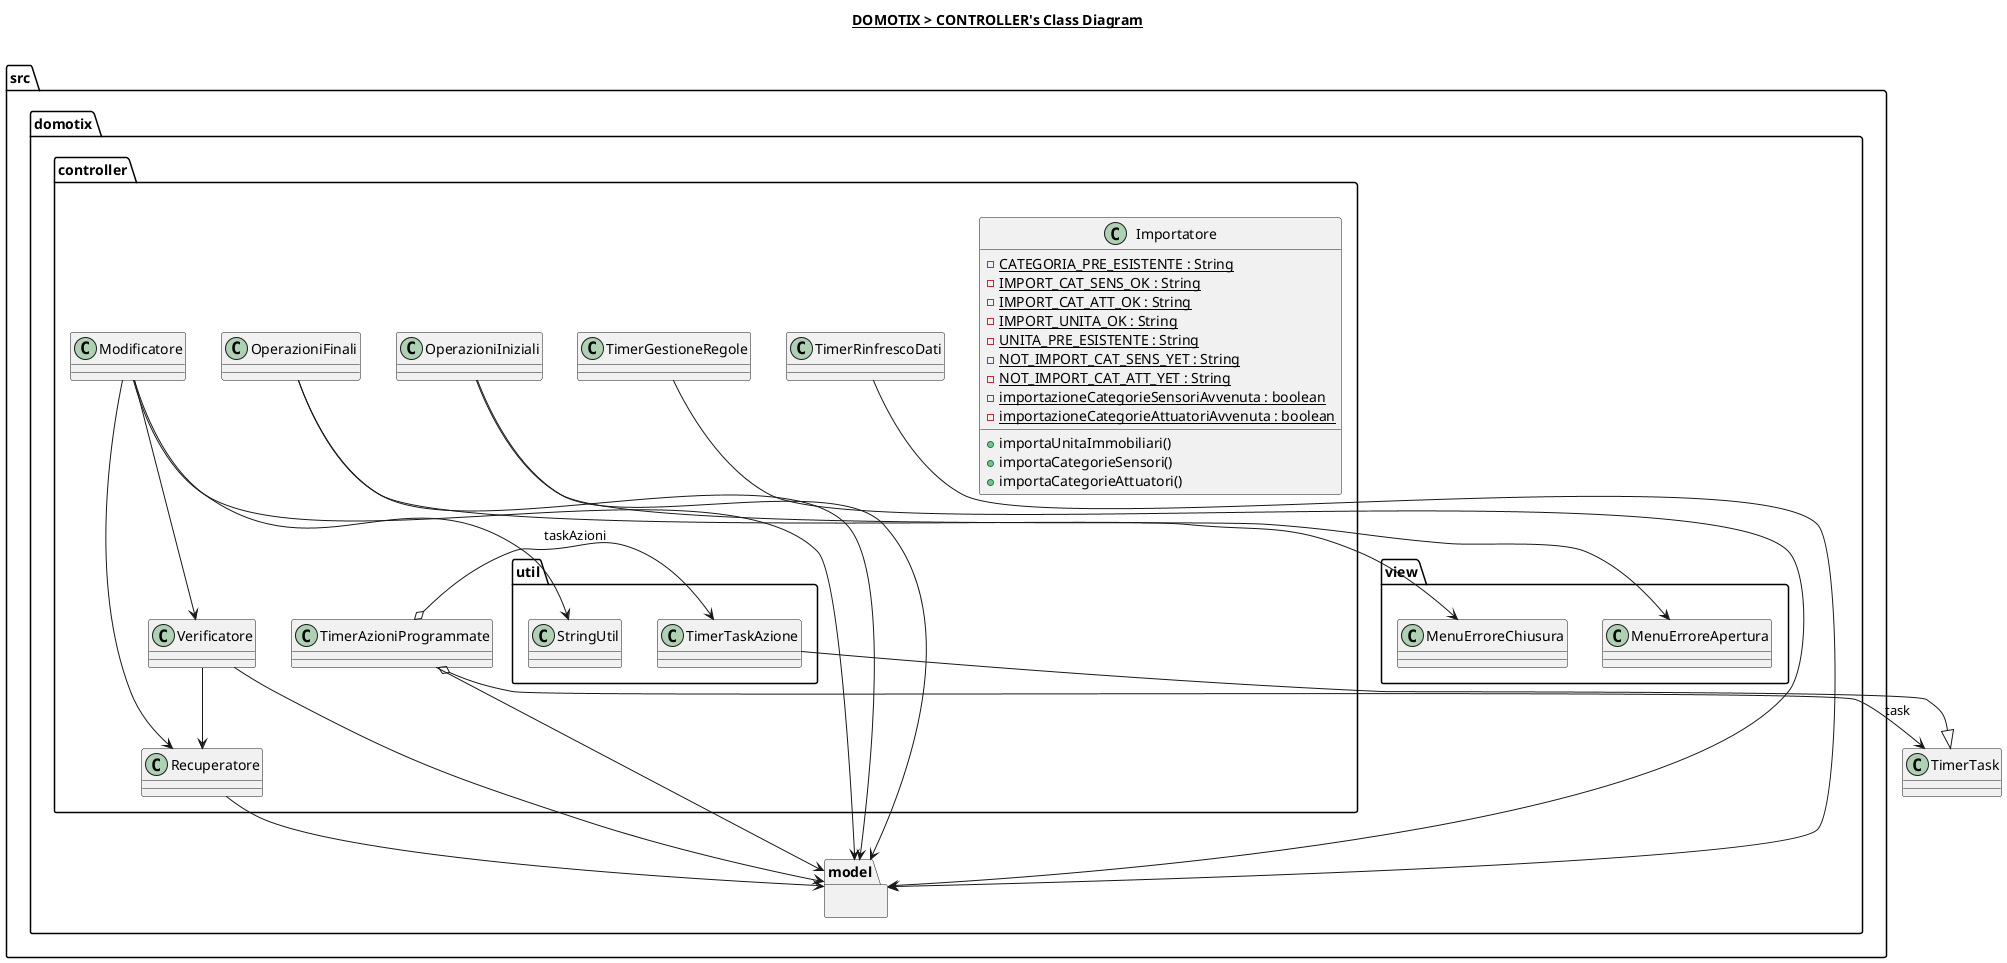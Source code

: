 @startuml

title __DOMOTIX > CONTROLLER's Class Diagram__\n

namespace src.domotix.controller {
    class src.domotix.controller.Importatore {
        {static} - CATEGORIA_PRE_ESISTENTE : String
        {static} - IMPORT_CAT_SENS_OK : String
        {static} - IMPORT_CAT_ATT_OK : String
        {static} - IMPORT_UNITA_OK : String
        {static} - UNITA_PRE_ESISTENTE : String
        {static} - NOT_IMPORT_CAT_SENS_YET : String
        {static} - NOT_IMPORT_CAT_ATT_YET : String
        {static} - importazioneCategorieSensoriAvvenuta : boolean
        {static} - importazioneCategorieAttuatoriAvvenuta : boolean
        + importaUnitaImmobiliari()
        + importaCategorieSensori()
        + importaCategorieAttuatori()
    }

    class src.domotix.controller.Modificatore {
    }

    class src.domotix.controller.OperazioniFinali {
    }

    class src.domotix.controller.OperazioniIniziali {
    }

    class src.domotix.controller.Recuperatore {
    }

    class src.domotix.controller.Verificatore {
    }

    class src.domotix.controller.TimerGestioneRegole {
    }

    class src.domotix.controller.TimerRinfrescoDati {
    }

    class src.domotix.controller.TimerAzioniProgrammate {
    }

    namespace util {
        class src.domotix.controller.util.StringUtil {
        }
        class src.domotix.controller.util.TimerTaskAzione {
        }
    }
}

namespace src.domotix.model {

}

src.domotix.controller.Modificatore --> src.domotix.controller.util.StringUtil
src.domotix.controller.Modificatore --> src.domotix.controller.Recuperatore
src.domotix.controller.Modificatore --> src.domotix.controller.Verificatore
src.domotix.controller.Modificatore --> src.domotix.model

src.domotix.controller.Verificatore --> src.domotix.controller.Recuperatore
src.domotix.controller.Verificatore --> src.domotix.model

src.domotix.controller.Recuperatore --> src.domotix.model

src.domotix.controller.OperazioniIniziali --> src.domotix.model
src.domotix.controller.OperazioniIniziali --> src.domotix.view.MenuErroreApertura

src.domotix.controller.OperazioniFinali --> src.domotix.model
src.domotix.controller.OperazioniFinali --> src.domotix.view.MenuErroreChiusura

src.domotix.controller.TimerGestioneRegole --> src.domotix.model
src.domotix.controller.TimerRinfrescoDati --> src.domotix.model
src.domotix.controller.TimerAzioniProgrammate --> src.domotix.model
src.domotix.controller.TimerAzioniProgrammate o-> TimerTask : task
src.domotix.controller.TimerAzioniProgrammate o-> src.domotix.controller.util.TimerTaskAzione : taskAzioni
src.domotix.controller.util.TimerTaskAzione --|> TimerTask

@enduml
